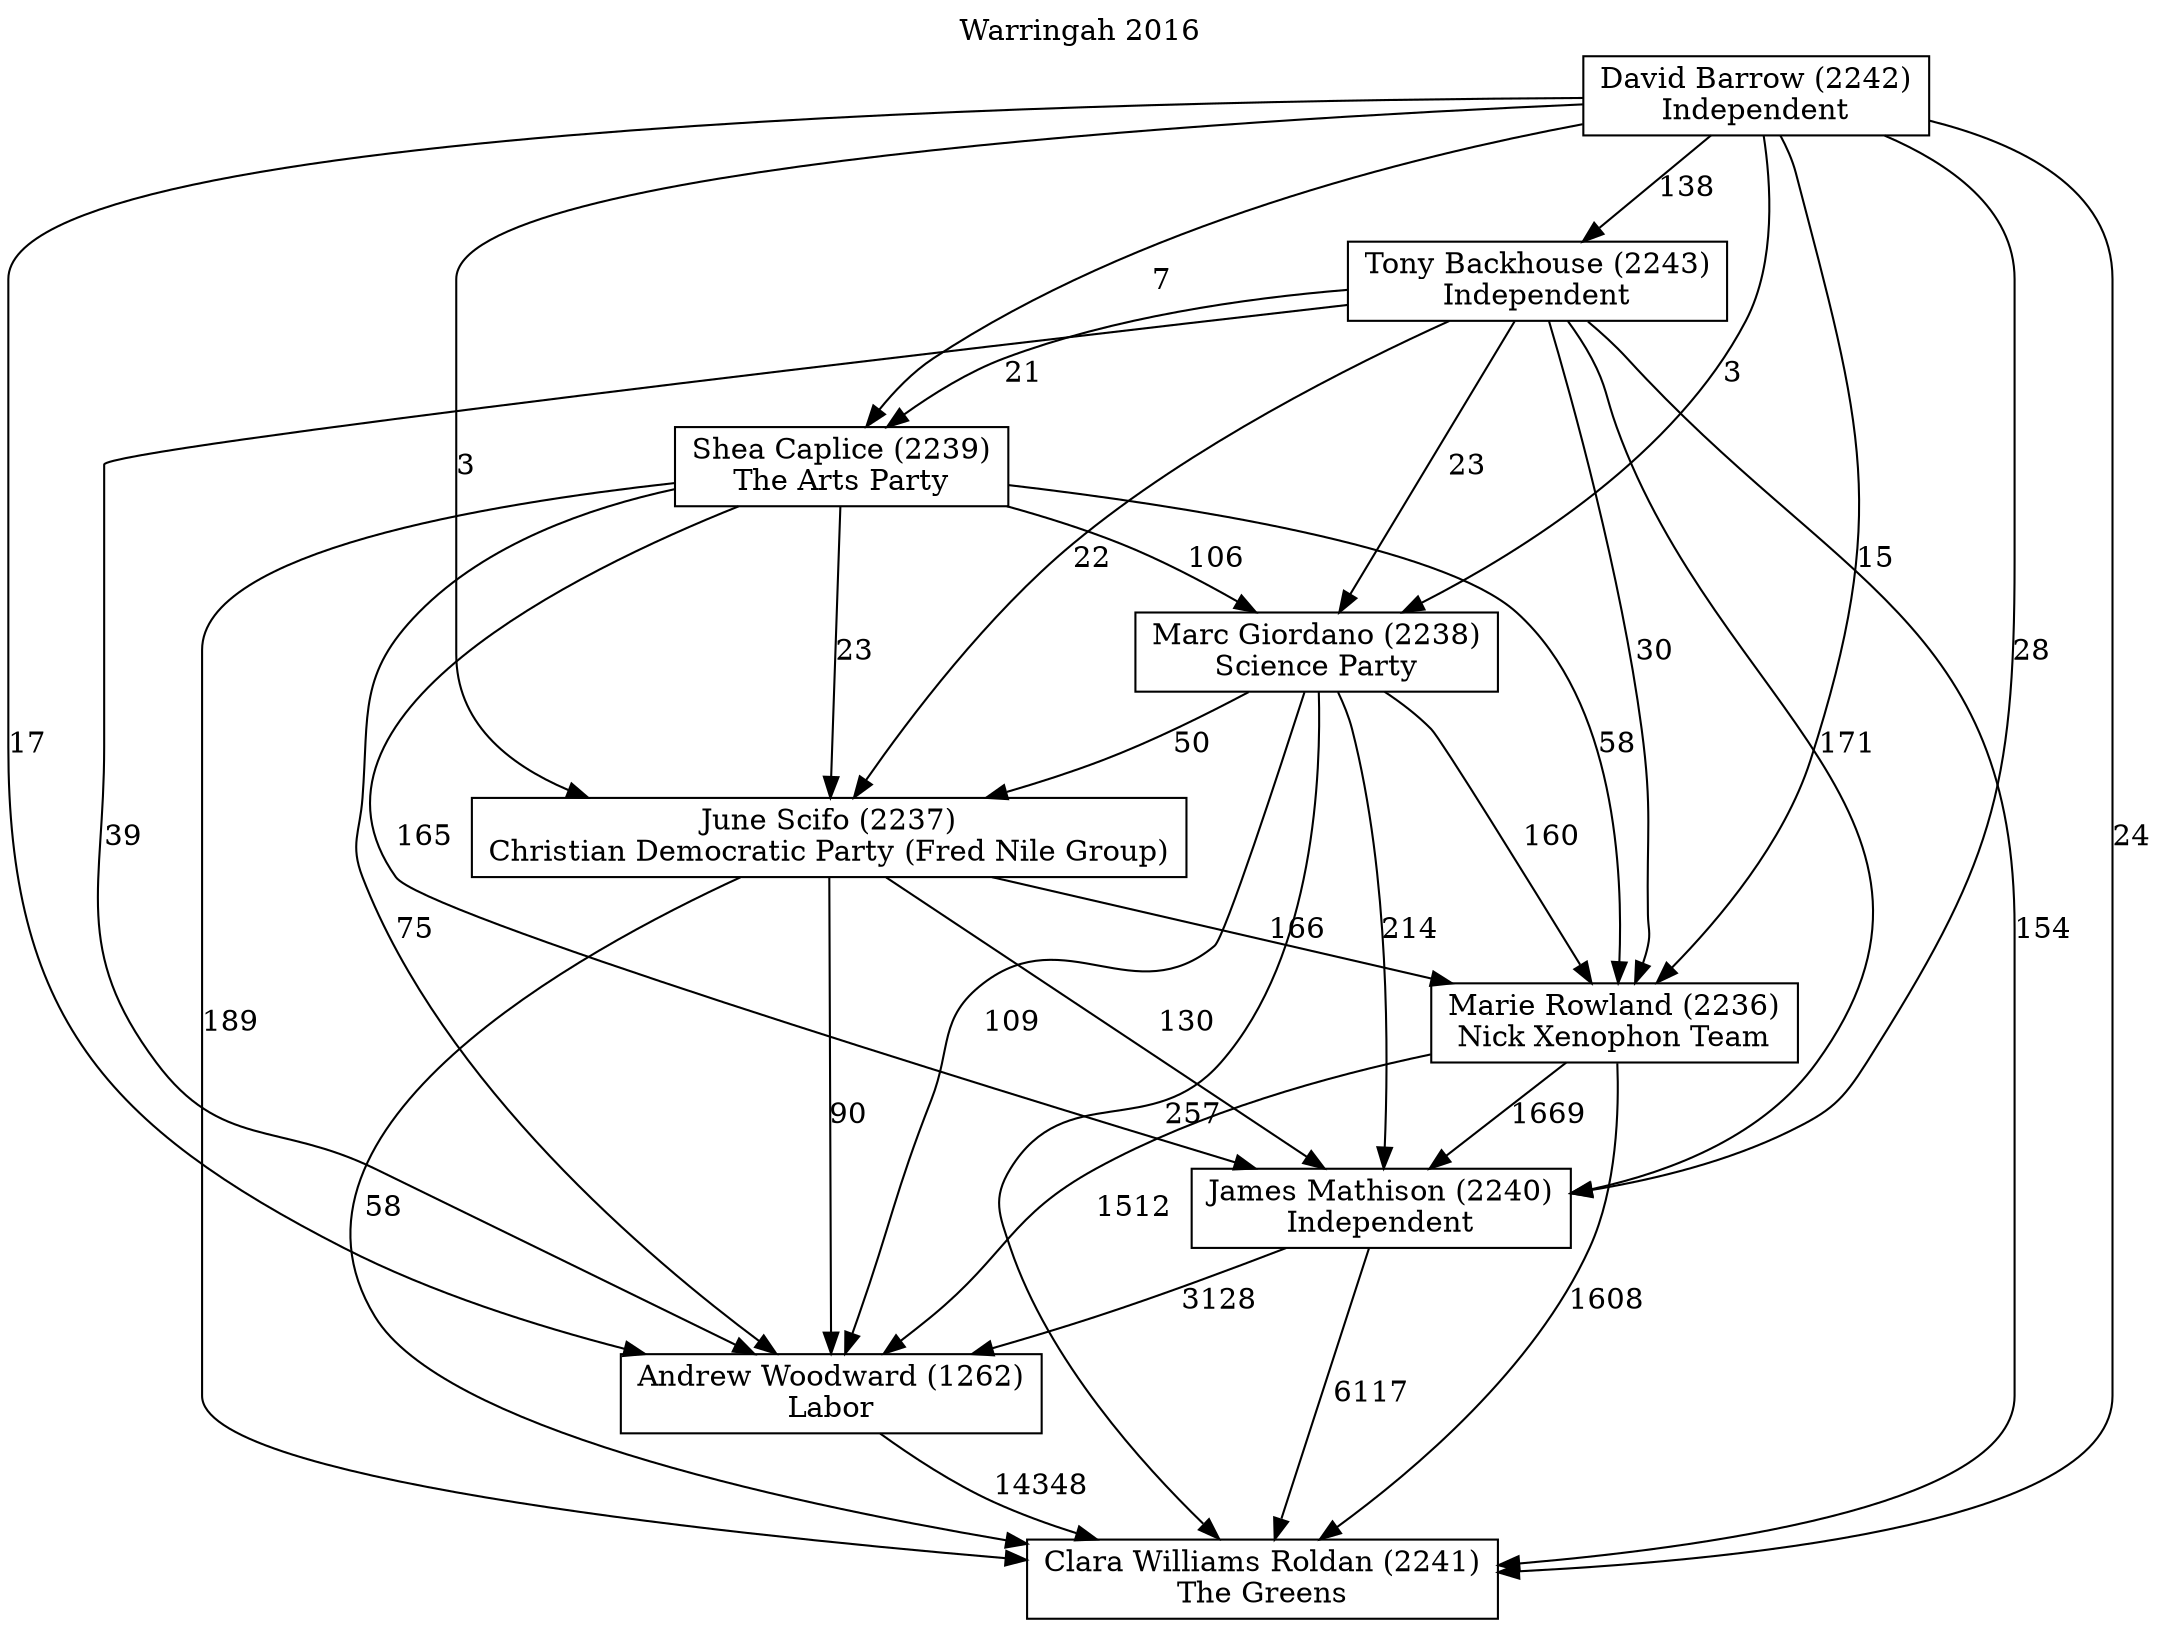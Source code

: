 // House preference flow
digraph "Clara Williams Roldan (2241)_Warringah_2016" {
	graph [label="Warringah 2016" labelloc=t]
	node [shape=box]
	"Clara Williams Roldan (2241)" [label="Clara Williams Roldan (2241)
The Greens"]
	"Andrew Woodward (1262)" [label="Andrew Woodward (1262)
Labor"]
	"James Mathison (2240)" [label="James Mathison (2240)
Independent"]
	"Marie Rowland (2236)" [label="Marie Rowland (2236)
Nick Xenophon Team"]
	"June Scifo (2237)" [label="June Scifo (2237)
Christian Democratic Party (Fred Nile Group)"]
	"Marc Giordano (2238)" [label="Marc Giordano (2238)
Science Party"]
	"Shea Caplice (2239)" [label="Shea Caplice (2239)
The Arts Party"]
	"Tony Backhouse (2243)" [label="Tony Backhouse (2243)
Independent"]
	"David Barrow (2242)" [label="David Barrow (2242)
Independent"]
	"Clara Williams Roldan (2241)" [label="Clara Williams Roldan (2241)
The Greens"]
	"James Mathison (2240)" [label="James Mathison (2240)
Independent"]
	"Marie Rowland (2236)" [label="Marie Rowland (2236)
Nick Xenophon Team"]
	"June Scifo (2237)" [label="June Scifo (2237)
Christian Democratic Party (Fred Nile Group)"]
	"Marc Giordano (2238)" [label="Marc Giordano (2238)
Science Party"]
	"Shea Caplice (2239)" [label="Shea Caplice (2239)
The Arts Party"]
	"Tony Backhouse (2243)" [label="Tony Backhouse (2243)
Independent"]
	"David Barrow (2242)" [label="David Barrow (2242)
Independent"]
	"Clara Williams Roldan (2241)" [label="Clara Williams Roldan (2241)
The Greens"]
	"Marie Rowland (2236)" [label="Marie Rowland (2236)
Nick Xenophon Team"]
	"June Scifo (2237)" [label="June Scifo (2237)
Christian Democratic Party (Fred Nile Group)"]
	"Marc Giordano (2238)" [label="Marc Giordano (2238)
Science Party"]
	"Shea Caplice (2239)" [label="Shea Caplice (2239)
The Arts Party"]
	"Tony Backhouse (2243)" [label="Tony Backhouse (2243)
Independent"]
	"David Barrow (2242)" [label="David Barrow (2242)
Independent"]
	"Clara Williams Roldan (2241)" [label="Clara Williams Roldan (2241)
The Greens"]
	"June Scifo (2237)" [label="June Scifo (2237)
Christian Democratic Party (Fred Nile Group)"]
	"Marc Giordano (2238)" [label="Marc Giordano (2238)
Science Party"]
	"Shea Caplice (2239)" [label="Shea Caplice (2239)
The Arts Party"]
	"Tony Backhouse (2243)" [label="Tony Backhouse (2243)
Independent"]
	"David Barrow (2242)" [label="David Barrow (2242)
Independent"]
	"Clara Williams Roldan (2241)" [label="Clara Williams Roldan (2241)
The Greens"]
	"Marc Giordano (2238)" [label="Marc Giordano (2238)
Science Party"]
	"Shea Caplice (2239)" [label="Shea Caplice (2239)
The Arts Party"]
	"Tony Backhouse (2243)" [label="Tony Backhouse (2243)
Independent"]
	"David Barrow (2242)" [label="David Barrow (2242)
Independent"]
	"Clara Williams Roldan (2241)" [label="Clara Williams Roldan (2241)
The Greens"]
	"Shea Caplice (2239)" [label="Shea Caplice (2239)
The Arts Party"]
	"Tony Backhouse (2243)" [label="Tony Backhouse (2243)
Independent"]
	"David Barrow (2242)" [label="David Barrow (2242)
Independent"]
	"Clara Williams Roldan (2241)" [label="Clara Williams Roldan (2241)
The Greens"]
	"Tony Backhouse (2243)" [label="Tony Backhouse (2243)
Independent"]
	"David Barrow (2242)" [label="David Barrow (2242)
Independent"]
	"Clara Williams Roldan (2241)" [label="Clara Williams Roldan (2241)
The Greens"]
	"David Barrow (2242)" [label="David Barrow (2242)
Independent"]
	"David Barrow (2242)" [label="David Barrow (2242)
Independent"]
	"Tony Backhouse (2243)" [label="Tony Backhouse (2243)
Independent"]
	"David Barrow (2242)" [label="David Barrow (2242)
Independent"]
	"David Barrow (2242)" [label="David Barrow (2242)
Independent"]
	"Shea Caplice (2239)" [label="Shea Caplice (2239)
The Arts Party"]
	"Tony Backhouse (2243)" [label="Tony Backhouse (2243)
Independent"]
	"David Barrow (2242)" [label="David Barrow (2242)
Independent"]
	"Shea Caplice (2239)" [label="Shea Caplice (2239)
The Arts Party"]
	"David Barrow (2242)" [label="David Barrow (2242)
Independent"]
	"David Barrow (2242)" [label="David Barrow (2242)
Independent"]
	"Tony Backhouse (2243)" [label="Tony Backhouse (2243)
Independent"]
	"David Barrow (2242)" [label="David Barrow (2242)
Independent"]
	"David Barrow (2242)" [label="David Barrow (2242)
Independent"]
	"Marc Giordano (2238)" [label="Marc Giordano (2238)
Science Party"]
	"Shea Caplice (2239)" [label="Shea Caplice (2239)
The Arts Party"]
	"Tony Backhouse (2243)" [label="Tony Backhouse (2243)
Independent"]
	"David Barrow (2242)" [label="David Barrow (2242)
Independent"]
	"Marc Giordano (2238)" [label="Marc Giordano (2238)
Science Party"]
	"Tony Backhouse (2243)" [label="Tony Backhouse (2243)
Independent"]
	"David Barrow (2242)" [label="David Barrow (2242)
Independent"]
	"Marc Giordano (2238)" [label="Marc Giordano (2238)
Science Party"]
	"David Barrow (2242)" [label="David Barrow (2242)
Independent"]
	"David Barrow (2242)" [label="David Barrow (2242)
Independent"]
	"Tony Backhouse (2243)" [label="Tony Backhouse (2243)
Independent"]
	"David Barrow (2242)" [label="David Barrow (2242)
Independent"]
	"David Barrow (2242)" [label="David Barrow (2242)
Independent"]
	"Shea Caplice (2239)" [label="Shea Caplice (2239)
The Arts Party"]
	"Tony Backhouse (2243)" [label="Tony Backhouse (2243)
Independent"]
	"David Barrow (2242)" [label="David Barrow (2242)
Independent"]
	"Shea Caplice (2239)" [label="Shea Caplice (2239)
The Arts Party"]
	"David Barrow (2242)" [label="David Barrow (2242)
Independent"]
	"David Barrow (2242)" [label="David Barrow (2242)
Independent"]
	"Tony Backhouse (2243)" [label="Tony Backhouse (2243)
Independent"]
	"David Barrow (2242)" [label="David Barrow (2242)
Independent"]
	"David Barrow (2242)" [label="David Barrow (2242)
Independent"]
	"June Scifo (2237)" [label="June Scifo (2237)
Christian Democratic Party (Fred Nile Group)"]
	"Marc Giordano (2238)" [label="Marc Giordano (2238)
Science Party"]
	"Shea Caplice (2239)" [label="Shea Caplice (2239)
The Arts Party"]
	"Tony Backhouse (2243)" [label="Tony Backhouse (2243)
Independent"]
	"David Barrow (2242)" [label="David Barrow (2242)
Independent"]
	"June Scifo (2237)" [label="June Scifo (2237)
Christian Democratic Party (Fred Nile Group)"]
	"Shea Caplice (2239)" [label="Shea Caplice (2239)
The Arts Party"]
	"Tony Backhouse (2243)" [label="Tony Backhouse (2243)
Independent"]
	"David Barrow (2242)" [label="David Barrow (2242)
Independent"]
	"June Scifo (2237)" [label="June Scifo (2237)
Christian Democratic Party (Fred Nile Group)"]
	"Tony Backhouse (2243)" [label="Tony Backhouse (2243)
Independent"]
	"David Barrow (2242)" [label="David Barrow (2242)
Independent"]
	"June Scifo (2237)" [label="June Scifo (2237)
Christian Democratic Party (Fred Nile Group)"]
	"David Barrow (2242)" [label="David Barrow (2242)
Independent"]
	"David Barrow (2242)" [label="David Barrow (2242)
Independent"]
	"Tony Backhouse (2243)" [label="Tony Backhouse (2243)
Independent"]
	"David Barrow (2242)" [label="David Barrow (2242)
Independent"]
	"David Barrow (2242)" [label="David Barrow (2242)
Independent"]
	"Shea Caplice (2239)" [label="Shea Caplice (2239)
The Arts Party"]
	"Tony Backhouse (2243)" [label="Tony Backhouse (2243)
Independent"]
	"David Barrow (2242)" [label="David Barrow (2242)
Independent"]
	"Shea Caplice (2239)" [label="Shea Caplice (2239)
The Arts Party"]
	"David Barrow (2242)" [label="David Barrow (2242)
Independent"]
	"David Barrow (2242)" [label="David Barrow (2242)
Independent"]
	"Tony Backhouse (2243)" [label="Tony Backhouse (2243)
Independent"]
	"David Barrow (2242)" [label="David Barrow (2242)
Independent"]
	"David Barrow (2242)" [label="David Barrow (2242)
Independent"]
	"Marc Giordano (2238)" [label="Marc Giordano (2238)
Science Party"]
	"Shea Caplice (2239)" [label="Shea Caplice (2239)
The Arts Party"]
	"Tony Backhouse (2243)" [label="Tony Backhouse (2243)
Independent"]
	"David Barrow (2242)" [label="David Barrow (2242)
Independent"]
	"Marc Giordano (2238)" [label="Marc Giordano (2238)
Science Party"]
	"Tony Backhouse (2243)" [label="Tony Backhouse (2243)
Independent"]
	"David Barrow (2242)" [label="David Barrow (2242)
Independent"]
	"Marc Giordano (2238)" [label="Marc Giordano (2238)
Science Party"]
	"David Barrow (2242)" [label="David Barrow (2242)
Independent"]
	"David Barrow (2242)" [label="David Barrow (2242)
Independent"]
	"Tony Backhouse (2243)" [label="Tony Backhouse (2243)
Independent"]
	"David Barrow (2242)" [label="David Barrow (2242)
Independent"]
	"David Barrow (2242)" [label="David Barrow (2242)
Independent"]
	"Shea Caplice (2239)" [label="Shea Caplice (2239)
The Arts Party"]
	"Tony Backhouse (2243)" [label="Tony Backhouse (2243)
Independent"]
	"David Barrow (2242)" [label="David Barrow (2242)
Independent"]
	"Shea Caplice (2239)" [label="Shea Caplice (2239)
The Arts Party"]
	"David Barrow (2242)" [label="David Barrow (2242)
Independent"]
	"David Barrow (2242)" [label="David Barrow (2242)
Independent"]
	"Tony Backhouse (2243)" [label="Tony Backhouse (2243)
Independent"]
	"David Barrow (2242)" [label="David Barrow (2242)
Independent"]
	"David Barrow (2242)" [label="David Barrow (2242)
Independent"]
	"Marie Rowland (2236)" [label="Marie Rowland (2236)
Nick Xenophon Team"]
	"June Scifo (2237)" [label="June Scifo (2237)
Christian Democratic Party (Fred Nile Group)"]
	"Marc Giordano (2238)" [label="Marc Giordano (2238)
Science Party"]
	"Shea Caplice (2239)" [label="Shea Caplice (2239)
The Arts Party"]
	"Tony Backhouse (2243)" [label="Tony Backhouse (2243)
Independent"]
	"David Barrow (2242)" [label="David Barrow (2242)
Independent"]
	"Marie Rowland (2236)" [label="Marie Rowland (2236)
Nick Xenophon Team"]
	"Marc Giordano (2238)" [label="Marc Giordano (2238)
Science Party"]
	"Shea Caplice (2239)" [label="Shea Caplice (2239)
The Arts Party"]
	"Tony Backhouse (2243)" [label="Tony Backhouse (2243)
Independent"]
	"David Barrow (2242)" [label="David Barrow (2242)
Independent"]
	"Marie Rowland (2236)" [label="Marie Rowland (2236)
Nick Xenophon Team"]
	"Shea Caplice (2239)" [label="Shea Caplice (2239)
The Arts Party"]
	"Tony Backhouse (2243)" [label="Tony Backhouse (2243)
Independent"]
	"David Barrow (2242)" [label="David Barrow (2242)
Independent"]
	"Marie Rowland (2236)" [label="Marie Rowland (2236)
Nick Xenophon Team"]
	"Tony Backhouse (2243)" [label="Tony Backhouse (2243)
Independent"]
	"David Barrow (2242)" [label="David Barrow (2242)
Independent"]
	"Marie Rowland (2236)" [label="Marie Rowland (2236)
Nick Xenophon Team"]
	"David Barrow (2242)" [label="David Barrow (2242)
Independent"]
	"David Barrow (2242)" [label="David Barrow (2242)
Independent"]
	"Tony Backhouse (2243)" [label="Tony Backhouse (2243)
Independent"]
	"David Barrow (2242)" [label="David Barrow (2242)
Independent"]
	"David Barrow (2242)" [label="David Barrow (2242)
Independent"]
	"Shea Caplice (2239)" [label="Shea Caplice (2239)
The Arts Party"]
	"Tony Backhouse (2243)" [label="Tony Backhouse (2243)
Independent"]
	"David Barrow (2242)" [label="David Barrow (2242)
Independent"]
	"Shea Caplice (2239)" [label="Shea Caplice (2239)
The Arts Party"]
	"David Barrow (2242)" [label="David Barrow (2242)
Independent"]
	"David Barrow (2242)" [label="David Barrow (2242)
Independent"]
	"Tony Backhouse (2243)" [label="Tony Backhouse (2243)
Independent"]
	"David Barrow (2242)" [label="David Barrow (2242)
Independent"]
	"David Barrow (2242)" [label="David Barrow (2242)
Independent"]
	"Marc Giordano (2238)" [label="Marc Giordano (2238)
Science Party"]
	"Shea Caplice (2239)" [label="Shea Caplice (2239)
The Arts Party"]
	"Tony Backhouse (2243)" [label="Tony Backhouse (2243)
Independent"]
	"David Barrow (2242)" [label="David Barrow (2242)
Independent"]
	"Marc Giordano (2238)" [label="Marc Giordano (2238)
Science Party"]
	"Tony Backhouse (2243)" [label="Tony Backhouse (2243)
Independent"]
	"David Barrow (2242)" [label="David Barrow (2242)
Independent"]
	"Marc Giordano (2238)" [label="Marc Giordano (2238)
Science Party"]
	"David Barrow (2242)" [label="David Barrow (2242)
Independent"]
	"David Barrow (2242)" [label="David Barrow (2242)
Independent"]
	"Tony Backhouse (2243)" [label="Tony Backhouse (2243)
Independent"]
	"David Barrow (2242)" [label="David Barrow (2242)
Independent"]
	"David Barrow (2242)" [label="David Barrow (2242)
Independent"]
	"Shea Caplice (2239)" [label="Shea Caplice (2239)
The Arts Party"]
	"Tony Backhouse (2243)" [label="Tony Backhouse (2243)
Independent"]
	"David Barrow (2242)" [label="David Barrow (2242)
Independent"]
	"Shea Caplice (2239)" [label="Shea Caplice (2239)
The Arts Party"]
	"David Barrow (2242)" [label="David Barrow (2242)
Independent"]
	"David Barrow (2242)" [label="David Barrow (2242)
Independent"]
	"Tony Backhouse (2243)" [label="Tony Backhouse (2243)
Independent"]
	"David Barrow (2242)" [label="David Barrow (2242)
Independent"]
	"David Barrow (2242)" [label="David Barrow (2242)
Independent"]
	"June Scifo (2237)" [label="June Scifo (2237)
Christian Democratic Party (Fred Nile Group)"]
	"Marc Giordano (2238)" [label="Marc Giordano (2238)
Science Party"]
	"Shea Caplice (2239)" [label="Shea Caplice (2239)
The Arts Party"]
	"Tony Backhouse (2243)" [label="Tony Backhouse (2243)
Independent"]
	"David Barrow (2242)" [label="David Barrow (2242)
Independent"]
	"June Scifo (2237)" [label="June Scifo (2237)
Christian Democratic Party (Fred Nile Group)"]
	"Shea Caplice (2239)" [label="Shea Caplice (2239)
The Arts Party"]
	"Tony Backhouse (2243)" [label="Tony Backhouse (2243)
Independent"]
	"David Barrow (2242)" [label="David Barrow (2242)
Independent"]
	"June Scifo (2237)" [label="June Scifo (2237)
Christian Democratic Party (Fred Nile Group)"]
	"Tony Backhouse (2243)" [label="Tony Backhouse (2243)
Independent"]
	"David Barrow (2242)" [label="David Barrow (2242)
Independent"]
	"June Scifo (2237)" [label="June Scifo (2237)
Christian Democratic Party (Fred Nile Group)"]
	"David Barrow (2242)" [label="David Barrow (2242)
Independent"]
	"David Barrow (2242)" [label="David Barrow (2242)
Independent"]
	"Tony Backhouse (2243)" [label="Tony Backhouse (2243)
Independent"]
	"David Barrow (2242)" [label="David Barrow (2242)
Independent"]
	"David Barrow (2242)" [label="David Barrow (2242)
Independent"]
	"Shea Caplice (2239)" [label="Shea Caplice (2239)
The Arts Party"]
	"Tony Backhouse (2243)" [label="Tony Backhouse (2243)
Independent"]
	"David Barrow (2242)" [label="David Barrow (2242)
Independent"]
	"Shea Caplice (2239)" [label="Shea Caplice (2239)
The Arts Party"]
	"David Barrow (2242)" [label="David Barrow (2242)
Independent"]
	"David Barrow (2242)" [label="David Barrow (2242)
Independent"]
	"Tony Backhouse (2243)" [label="Tony Backhouse (2243)
Independent"]
	"David Barrow (2242)" [label="David Barrow (2242)
Independent"]
	"David Barrow (2242)" [label="David Barrow (2242)
Independent"]
	"Marc Giordano (2238)" [label="Marc Giordano (2238)
Science Party"]
	"Shea Caplice (2239)" [label="Shea Caplice (2239)
The Arts Party"]
	"Tony Backhouse (2243)" [label="Tony Backhouse (2243)
Independent"]
	"David Barrow (2242)" [label="David Barrow (2242)
Independent"]
	"Marc Giordano (2238)" [label="Marc Giordano (2238)
Science Party"]
	"Tony Backhouse (2243)" [label="Tony Backhouse (2243)
Independent"]
	"David Barrow (2242)" [label="David Barrow (2242)
Independent"]
	"Marc Giordano (2238)" [label="Marc Giordano (2238)
Science Party"]
	"David Barrow (2242)" [label="David Barrow (2242)
Independent"]
	"David Barrow (2242)" [label="David Barrow (2242)
Independent"]
	"Tony Backhouse (2243)" [label="Tony Backhouse (2243)
Independent"]
	"David Barrow (2242)" [label="David Barrow (2242)
Independent"]
	"David Barrow (2242)" [label="David Barrow (2242)
Independent"]
	"Shea Caplice (2239)" [label="Shea Caplice (2239)
The Arts Party"]
	"Tony Backhouse (2243)" [label="Tony Backhouse (2243)
Independent"]
	"David Barrow (2242)" [label="David Barrow (2242)
Independent"]
	"Shea Caplice (2239)" [label="Shea Caplice (2239)
The Arts Party"]
	"David Barrow (2242)" [label="David Barrow (2242)
Independent"]
	"David Barrow (2242)" [label="David Barrow (2242)
Independent"]
	"Tony Backhouse (2243)" [label="Tony Backhouse (2243)
Independent"]
	"David Barrow (2242)" [label="David Barrow (2242)
Independent"]
	"David Barrow (2242)" [label="David Barrow (2242)
Independent"]
	"James Mathison (2240)" [label="James Mathison (2240)
Independent"]
	"Marie Rowland (2236)" [label="Marie Rowland (2236)
Nick Xenophon Team"]
	"June Scifo (2237)" [label="June Scifo (2237)
Christian Democratic Party (Fred Nile Group)"]
	"Marc Giordano (2238)" [label="Marc Giordano (2238)
Science Party"]
	"Shea Caplice (2239)" [label="Shea Caplice (2239)
The Arts Party"]
	"Tony Backhouse (2243)" [label="Tony Backhouse (2243)
Independent"]
	"David Barrow (2242)" [label="David Barrow (2242)
Independent"]
	"James Mathison (2240)" [label="James Mathison (2240)
Independent"]
	"June Scifo (2237)" [label="June Scifo (2237)
Christian Democratic Party (Fred Nile Group)"]
	"Marc Giordano (2238)" [label="Marc Giordano (2238)
Science Party"]
	"Shea Caplice (2239)" [label="Shea Caplice (2239)
The Arts Party"]
	"Tony Backhouse (2243)" [label="Tony Backhouse (2243)
Independent"]
	"David Barrow (2242)" [label="David Barrow (2242)
Independent"]
	"James Mathison (2240)" [label="James Mathison (2240)
Independent"]
	"Marc Giordano (2238)" [label="Marc Giordano (2238)
Science Party"]
	"Shea Caplice (2239)" [label="Shea Caplice (2239)
The Arts Party"]
	"Tony Backhouse (2243)" [label="Tony Backhouse (2243)
Independent"]
	"David Barrow (2242)" [label="David Barrow (2242)
Independent"]
	"James Mathison (2240)" [label="James Mathison (2240)
Independent"]
	"Shea Caplice (2239)" [label="Shea Caplice (2239)
The Arts Party"]
	"Tony Backhouse (2243)" [label="Tony Backhouse (2243)
Independent"]
	"David Barrow (2242)" [label="David Barrow (2242)
Independent"]
	"James Mathison (2240)" [label="James Mathison (2240)
Independent"]
	"Tony Backhouse (2243)" [label="Tony Backhouse (2243)
Independent"]
	"David Barrow (2242)" [label="David Barrow (2242)
Independent"]
	"James Mathison (2240)" [label="James Mathison (2240)
Independent"]
	"David Barrow (2242)" [label="David Barrow (2242)
Independent"]
	"David Barrow (2242)" [label="David Barrow (2242)
Independent"]
	"Tony Backhouse (2243)" [label="Tony Backhouse (2243)
Independent"]
	"David Barrow (2242)" [label="David Barrow (2242)
Independent"]
	"David Barrow (2242)" [label="David Barrow (2242)
Independent"]
	"Shea Caplice (2239)" [label="Shea Caplice (2239)
The Arts Party"]
	"Tony Backhouse (2243)" [label="Tony Backhouse (2243)
Independent"]
	"David Barrow (2242)" [label="David Barrow (2242)
Independent"]
	"Shea Caplice (2239)" [label="Shea Caplice (2239)
The Arts Party"]
	"David Barrow (2242)" [label="David Barrow (2242)
Independent"]
	"David Barrow (2242)" [label="David Barrow (2242)
Independent"]
	"Tony Backhouse (2243)" [label="Tony Backhouse (2243)
Independent"]
	"David Barrow (2242)" [label="David Barrow (2242)
Independent"]
	"David Barrow (2242)" [label="David Barrow (2242)
Independent"]
	"Marc Giordano (2238)" [label="Marc Giordano (2238)
Science Party"]
	"Shea Caplice (2239)" [label="Shea Caplice (2239)
The Arts Party"]
	"Tony Backhouse (2243)" [label="Tony Backhouse (2243)
Independent"]
	"David Barrow (2242)" [label="David Barrow (2242)
Independent"]
	"Marc Giordano (2238)" [label="Marc Giordano (2238)
Science Party"]
	"Tony Backhouse (2243)" [label="Tony Backhouse (2243)
Independent"]
	"David Barrow (2242)" [label="David Barrow (2242)
Independent"]
	"Marc Giordano (2238)" [label="Marc Giordano (2238)
Science Party"]
	"David Barrow (2242)" [label="David Barrow (2242)
Independent"]
	"David Barrow (2242)" [label="David Barrow (2242)
Independent"]
	"Tony Backhouse (2243)" [label="Tony Backhouse (2243)
Independent"]
	"David Barrow (2242)" [label="David Barrow (2242)
Independent"]
	"David Barrow (2242)" [label="David Barrow (2242)
Independent"]
	"Shea Caplice (2239)" [label="Shea Caplice (2239)
The Arts Party"]
	"Tony Backhouse (2243)" [label="Tony Backhouse (2243)
Independent"]
	"David Barrow (2242)" [label="David Barrow (2242)
Independent"]
	"Shea Caplice (2239)" [label="Shea Caplice (2239)
The Arts Party"]
	"David Barrow (2242)" [label="David Barrow (2242)
Independent"]
	"David Barrow (2242)" [label="David Barrow (2242)
Independent"]
	"Tony Backhouse (2243)" [label="Tony Backhouse (2243)
Independent"]
	"David Barrow (2242)" [label="David Barrow (2242)
Independent"]
	"David Barrow (2242)" [label="David Barrow (2242)
Independent"]
	"June Scifo (2237)" [label="June Scifo (2237)
Christian Democratic Party (Fred Nile Group)"]
	"Marc Giordano (2238)" [label="Marc Giordano (2238)
Science Party"]
	"Shea Caplice (2239)" [label="Shea Caplice (2239)
The Arts Party"]
	"Tony Backhouse (2243)" [label="Tony Backhouse (2243)
Independent"]
	"David Barrow (2242)" [label="David Barrow (2242)
Independent"]
	"June Scifo (2237)" [label="June Scifo (2237)
Christian Democratic Party (Fred Nile Group)"]
	"Shea Caplice (2239)" [label="Shea Caplice (2239)
The Arts Party"]
	"Tony Backhouse (2243)" [label="Tony Backhouse (2243)
Independent"]
	"David Barrow (2242)" [label="David Barrow (2242)
Independent"]
	"June Scifo (2237)" [label="June Scifo (2237)
Christian Democratic Party (Fred Nile Group)"]
	"Tony Backhouse (2243)" [label="Tony Backhouse (2243)
Independent"]
	"David Barrow (2242)" [label="David Barrow (2242)
Independent"]
	"June Scifo (2237)" [label="June Scifo (2237)
Christian Democratic Party (Fred Nile Group)"]
	"David Barrow (2242)" [label="David Barrow (2242)
Independent"]
	"David Barrow (2242)" [label="David Barrow (2242)
Independent"]
	"Tony Backhouse (2243)" [label="Tony Backhouse (2243)
Independent"]
	"David Barrow (2242)" [label="David Barrow (2242)
Independent"]
	"David Barrow (2242)" [label="David Barrow (2242)
Independent"]
	"Shea Caplice (2239)" [label="Shea Caplice (2239)
The Arts Party"]
	"Tony Backhouse (2243)" [label="Tony Backhouse (2243)
Independent"]
	"David Barrow (2242)" [label="David Barrow (2242)
Independent"]
	"Shea Caplice (2239)" [label="Shea Caplice (2239)
The Arts Party"]
	"David Barrow (2242)" [label="David Barrow (2242)
Independent"]
	"David Barrow (2242)" [label="David Barrow (2242)
Independent"]
	"Tony Backhouse (2243)" [label="Tony Backhouse (2243)
Independent"]
	"David Barrow (2242)" [label="David Barrow (2242)
Independent"]
	"David Barrow (2242)" [label="David Barrow (2242)
Independent"]
	"Marc Giordano (2238)" [label="Marc Giordano (2238)
Science Party"]
	"Shea Caplice (2239)" [label="Shea Caplice (2239)
The Arts Party"]
	"Tony Backhouse (2243)" [label="Tony Backhouse (2243)
Independent"]
	"David Barrow (2242)" [label="David Barrow (2242)
Independent"]
	"Marc Giordano (2238)" [label="Marc Giordano (2238)
Science Party"]
	"Tony Backhouse (2243)" [label="Tony Backhouse (2243)
Independent"]
	"David Barrow (2242)" [label="David Barrow (2242)
Independent"]
	"Marc Giordano (2238)" [label="Marc Giordano (2238)
Science Party"]
	"David Barrow (2242)" [label="David Barrow (2242)
Independent"]
	"David Barrow (2242)" [label="David Barrow (2242)
Independent"]
	"Tony Backhouse (2243)" [label="Tony Backhouse (2243)
Independent"]
	"David Barrow (2242)" [label="David Barrow (2242)
Independent"]
	"David Barrow (2242)" [label="David Barrow (2242)
Independent"]
	"Shea Caplice (2239)" [label="Shea Caplice (2239)
The Arts Party"]
	"Tony Backhouse (2243)" [label="Tony Backhouse (2243)
Independent"]
	"David Barrow (2242)" [label="David Barrow (2242)
Independent"]
	"Shea Caplice (2239)" [label="Shea Caplice (2239)
The Arts Party"]
	"David Barrow (2242)" [label="David Barrow (2242)
Independent"]
	"David Barrow (2242)" [label="David Barrow (2242)
Independent"]
	"Tony Backhouse (2243)" [label="Tony Backhouse (2243)
Independent"]
	"David Barrow (2242)" [label="David Barrow (2242)
Independent"]
	"David Barrow (2242)" [label="David Barrow (2242)
Independent"]
	"Marie Rowland (2236)" [label="Marie Rowland (2236)
Nick Xenophon Team"]
	"June Scifo (2237)" [label="June Scifo (2237)
Christian Democratic Party (Fred Nile Group)"]
	"Marc Giordano (2238)" [label="Marc Giordano (2238)
Science Party"]
	"Shea Caplice (2239)" [label="Shea Caplice (2239)
The Arts Party"]
	"Tony Backhouse (2243)" [label="Tony Backhouse (2243)
Independent"]
	"David Barrow (2242)" [label="David Barrow (2242)
Independent"]
	"Marie Rowland (2236)" [label="Marie Rowland (2236)
Nick Xenophon Team"]
	"Marc Giordano (2238)" [label="Marc Giordano (2238)
Science Party"]
	"Shea Caplice (2239)" [label="Shea Caplice (2239)
The Arts Party"]
	"Tony Backhouse (2243)" [label="Tony Backhouse (2243)
Independent"]
	"David Barrow (2242)" [label="David Barrow (2242)
Independent"]
	"Marie Rowland (2236)" [label="Marie Rowland (2236)
Nick Xenophon Team"]
	"Shea Caplice (2239)" [label="Shea Caplice (2239)
The Arts Party"]
	"Tony Backhouse (2243)" [label="Tony Backhouse (2243)
Independent"]
	"David Barrow (2242)" [label="David Barrow (2242)
Independent"]
	"Marie Rowland (2236)" [label="Marie Rowland (2236)
Nick Xenophon Team"]
	"Tony Backhouse (2243)" [label="Tony Backhouse (2243)
Independent"]
	"David Barrow (2242)" [label="David Barrow (2242)
Independent"]
	"Marie Rowland (2236)" [label="Marie Rowland (2236)
Nick Xenophon Team"]
	"David Barrow (2242)" [label="David Barrow (2242)
Independent"]
	"David Barrow (2242)" [label="David Barrow (2242)
Independent"]
	"Tony Backhouse (2243)" [label="Tony Backhouse (2243)
Independent"]
	"David Barrow (2242)" [label="David Barrow (2242)
Independent"]
	"David Barrow (2242)" [label="David Barrow (2242)
Independent"]
	"Shea Caplice (2239)" [label="Shea Caplice (2239)
The Arts Party"]
	"Tony Backhouse (2243)" [label="Tony Backhouse (2243)
Independent"]
	"David Barrow (2242)" [label="David Barrow (2242)
Independent"]
	"Shea Caplice (2239)" [label="Shea Caplice (2239)
The Arts Party"]
	"David Barrow (2242)" [label="David Barrow (2242)
Independent"]
	"David Barrow (2242)" [label="David Barrow (2242)
Independent"]
	"Tony Backhouse (2243)" [label="Tony Backhouse (2243)
Independent"]
	"David Barrow (2242)" [label="David Barrow (2242)
Independent"]
	"David Barrow (2242)" [label="David Barrow (2242)
Independent"]
	"Marc Giordano (2238)" [label="Marc Giordano (2238)
Science Party"]
	"Shea Caplice (2239)" [label="Shea Caplice (2239)
The Arts Party"]
	"Tony Backhouse (2243)" [label="Tony Backhouse (2243)
Independent"]
	"David Barrow (2242)" [label="David Barrow (2242)
Independent"]
	"Marc Giordano (2238)" [label="Marc Giordano (2238)
Science Party"]
	"Tony Backhouse (2243)" [label="Tony Backhouse (2243)
Independent"]
	"David Barrow (2242)" [label="David Barrow (2242)
Independent"]
	"Marc Giordano (2238)" [label="Marc Giordano (2238)
Science Party"]
	"David Barrow (2242)" [label="David Barrow (2242)
Independent"]
	"David Barrow (2242)" [label="David Barrow (2242)
Independent"]
	"Tony Backhouse (2243)" [label="Tony Backhouse (2243)
Independent"]
	"David Barrow (2242)" [label="David Barrow (2242)
Independent"]
	"David Barrow (2242)" [label="David Barrow (2242)
Independent"]
	"Shea Caplice (2239)" [label="Shea Caplice (2239)
The Arts Party"]
	"Tony Backhouse (2243)" [label="Tony Backhouse (2243)
Independent"]
	"David Barrow (2242)" [label="David Barrow (2242)
Independent"]
	"Shea Caplice (2239)" [label="Shea Caplice (2239)
The Arts Party"]
	"David Barrow (2242)" [label="David Barrow (2242)
Independent"]
	"David Barrow (2242)" [label="David Barrow (2242)
Independent"]
	"Tony Backhouse (2243)" [label="Tony Backhouse (2243)
Independent"]
	"David Barrow (2242)" [label="David Barrow (2242)
Independent"]
	"David Barrow (2242)" [label="David Barrow (2242)
Independent"]
	"June Scifo (2237)" [label="June Scifo (2237)
Christian Democratic Party (Fred Nile Group)"]
	"Marc Giordano (2238)" [label="Marc Giordano (2238)
Science Party"]
	"Shea Caplice (2239)" [label="Shea Caplice (2239)
The Arts Party"]
	"Tony Backhouse (2243)" [label="Tony Backhouse (2243)
Independent"]
	"David Barrow (2242)" [label="David Barrow (2242)
Independent"]
	"June Scifo (2237)" [label="June Scifo (2237)
Christian Democratic Party (Fred Nile Group)"]
	"Shea Caplice (2239)" [label="Shea Caplice (2239)
The Arts Party"]
	"Tony Backhouse (2243)" [label="Tony Backhouse (2243)
Independent"]
	"David Barrow (2242)" [label="David Barrow (2242)
Independent"]
	"June Scifo (2237)" [label="June Scifo (2237)
Christian Democratic Party (Fred Nile Group)"]
	"Tony Backhouse (2243)" [label="Tony Backhouse (2243)
Independent"]
	"David Barrow (2242)" [label="David Barrow (2242)
Independent"]
	"June Scifo (2237)" [label="June Scifo (2237)
Christian Democratic Party (Fred Nile Group)"]
	"David Barrow (2242)" [label="David Barrow (2242)
Independent"]
	"David Barrow (2242)" [label="David Barrow (2242)
Independent"]
	"Tony Backhouse (2243)" [label="Tony Backhouse (2243)
Independent"]
	"David Barrow (2242)" [label="David Barrow (2242)
Independent"]
	"David Barrow (2242)" [label="David Barrow (2242)
Independent"]
	"Shea Caplice (2239)" [label="Shea Caplice (2239)
The Arts Party"]
	"Tony Backhouse (2243)" [label="Tony Backhouse (2243)
Independent"]
	"David Barrow (2242)" [label="David Barrow (2242)
Independent"]
	"Shea Caplice (2239)" [label="Shea Caplice (2239)
The Arts Party"]
	"David Barrow (2242)" [label="David Barrow (2242)
Independent"]
	"David Barrow (2242)" [label="David Barrow (2242)
Independent"]
	"Tony Backhouse (2243)" [label="Tony Backhouse (2243)
Independent"]
	"David Barrow (2242)" [label="David Barrow (2242)
Independent"]
	"David Barrow (2242)" [label="David Barrow (2242)
Independent"]
	"Marc Giordano (2238)" [label="Marc Giordano (2238)
Science Party"]
	"Shea Caplice (2239)" [label="Shea Caplice (2239)
The Arts Party"]
	"Tony Backhouse (2243)" [label="Tony Backhouse (2243)
Independent"]
	"David Barrow (2242)" [label="David Barrow (2242)
Independent"]
	"Marc Giordano (2238)" [label="Marc Giordano (2238)
Science Party"]
	"Tony Backhouse (2243)" [label="Tony Backhouse (2243)
Independent"]
	"David Barrow (2242)" [label="David Barrow (2242)
Independent"]
	"Marc Giordano (2238)" [label="Marc Giordano (2238)
Science Party"]
	"David Barrow (2242)" [label="David Barrow (2242)
Independent"]
	"David Barrow (2242)" [label="David Barrow (2242)
Independent"]
	"Tony Backhouse (2243)" [label="Tony Backhouse (2243)
Independent"]
	"David Barrow (2242)" [label="David Barrow (2242)
Independent"]
	"David Barrow (2242)" [label="David Barrow (2242)
Independent"]
	"Shea Caplice (2239)" [label="Shea Caplice (2239)
The Arts Party"]
	"Tony Backhouse (2243)" [label="Tony Backhouse (2243)
Independent"]
	"David Barrow (2242)" [label="David Barrow (2242)
Independent"]
	"Shea Caplice (2239)" [label="Shea Caplice (2239)
The Arts Party"]
	"David Barrow (2242)" [label="David Barrow (2242)
Independent"]
	"David Barrow (2242)" [label="David Barrow (2242)
Independent"]
	"Tony Backhouse (2243)" [label="Tony Backhouse (2243)
Independent"]
	"David Barrow (2242)" [label="David Barrow (2242)
Independent"]
	"David Barrow (2242)" [label="David Barrow (2242)
Independent"]
	"Andrew Woodward (1262)" [label="Andrew Woodward (1262)
Labor"]
	"James Mathison (2240)" [label="James Mathison (2240)
Independent"]
	"Marie Rowland (2236)" [label="Marie Rowland (2236)
Nick Xenophon Team"]
	"June Scifo (2237)" [label="June Scifo (2237)
Christian Democratic Party (Fred Nile Group)"]
	"Marc Giordano (2238)" [label="Marc Giordano (2238)
Science Party"]
	"Shea Caplice (2239)" [label="Shea Caplice (2239)
The Arts Party"]
	"Tony Backhouse (2243)" [label="Tony Backhouse (2243)
Independent"]
	"David Barrow (2242)" [label="David Barrow (2242)
Independent"]
	"Andrew Woodward (1262)" [label="Andrew Woodward (1262)
Labor"]
	"Marie Rowland (2236)" [label="Marie Rowland (2236)
Nick Xenophon Team"]
	"June Scifo (2237)" [label="June Scifo (2237)
Christian Democratic Party (Fred Nile Group)"]
	"Marc Giordano (2238)" [label="Marc Giordano (2238)
Science Party"]
	"Shea Caplice (2239)" [label="Shea Caplice (2239)
The Arts Party"]
	"Tony Backhouse (2243)" [label="Tony Backhouse (2243)
Independent"]
	"David Barrow (2242)" [label="David Barrow (2242)
Independent"]
	"Andrew Woodward (1262)" [label="Andrew Woodward (1262)
Labor"]
	"June Scifo (2237)" [label="June Scifo (2237)
Christian Democratic Party (Fred Nile Group)"]
	"Marc Giordano (2238)" [label="Marc Giordano (2238)
Science Party"]
	"Shea Caplice (2239)" [label="Shea Caplice (2239)
The Arts Party"]
	"Tony Backhouse (2243)" [label="Tony Backhouse (2243)
Independent"]
	"David Barrow (2242)" [label="David Barrow (2242)
Independent"]
	"Andrew Woodward (1262)" [label="Andrew Woodward (1262)
Labor"]
	"Marc Giordano (2238)" [label="Marc Giordano (2238)
Science Party"]
	"Shea Caplice (2239)" [label="Shea Caplice (2239)
The Arts Party"]
	"Tony Backhouse (2243)" [label="Tony Backhouse (2243)
Independent"]
	"David Barrow (2242)" [label="David Barrow (2242)
Independent"]
	"Andrew Woodward (1262)" [label="Andrew Woodward (1262)
Labor"]
	"Shea Caplice (2239)" [label="Shea Caplice (2239)
The Arts Party"]
	"Tony Backhouse (2243)" [label="Tony Backhouse (2243)
Independent"]
	"David Barrow (2242)" [label="David Barrow (2242)
Independent"]
	"Andrew Woodward (1262)" [label="Andrew Woodward (1262)
Labor"]
	"Tony Backhouse (2243)" [label="Tony Backhouse (2243)
Independent"]
	"David Barrow (2242)" [label="David Barrow (2242)
Independent"]
	"Andrew Woodward (1262)" [label="Andrew Woodward (1262)
Labor"]
	"David Barrow (2242)" [label="David Barrow (2242)
Independent"]
	"David Barrow (2242)" [label="David Barrow (2242)
Independent"]
	"Tony Backhouse (2243)" [label="Tony Backhouse (2243)
Independent"]
	"David Barrow (2242)" [label="David Barrow (2242)
Independent"]
	"David Barrow (2242)" [label="David Barrow (2242)
Independent"]
	"Shea Caplice (2239)" [label="Shea Caplice (2239)
The Arts Party"]
	"Tony Backhouse (2243)" [label="Tony Backhouse (2243)
Independent"]
	"David Barrow (2242)" [label="David Barrow (2242)
Independent"]
	"Shea Caplice (2239)" [label="Shea Caplice (2239)
The Arts Party"]
	"David Barrow (2242)" [label="David Barrow (2242)
Independent"]
	"David Barrow (2242)" [label="David Barrow (2242)
Independent"]
	"Tony Backhouse (2243)" [label="Tony Backhouse (2243)
Independent"]
	"David Barrow (2242)" [label="David Barrow (2242)
Independent"]
	"David Barrow (2242)" [label="David Barrow (2242)
Independent"]
	"Marc Giordano (2238)" [label="Marc Giordano (2238)
Science Party"]
	"Shea Caplice (2239)" [label="Shea Caplice (2239)
The Arts Party"]
	"Tony Backhouse (2243)" [label="Tony Backhouse (2243)
Independent"]
	"David Barrow (2242)" [label="David Barrow (2242)
Independent"]
	"Marc Giordano (2238)" [label="Marc Giordano (2238)
Science Party"]
	"Tony Backhouse (2243)" [label="Tony Backhouse (2243)
Independent"]
	"David Barrow (2242)" [label="David Barrow (2242)
Independent"]
	"Marc Giordano (2238)" [label="Marc Giordano (2238)
Science Party"]
	"David Barrow (2242)" [label="David Barrow (2242)
Independent"]
	"David Barrow (2242)" [label="David Barrow (2242)
Independent"]
	"Tony Backhouse (2243)" [label="Tony Backhouse (2243)
Independent"]
	"David Barrow (2242)" [label="David Barrow (2242)
Independent"]
	"David Barrow (2242)" [label="David Barrow (2242)
Independent"]
	"Shea Caplice (2239)" [label="Shea Caplice (2239)
The Arts Party"]
	"Tony Backhouse (2243)" [label="Tony Backhouse (2243)
Independent"]
	"David Barrow (2242)" [label="David Barrow (2242)
Independent"]
	"Shea Caplice (2239)" [label="Shea Caplice (2239)
The Arts Party"]
	"David Barrow (2242)" [label="David Barrow (2242)
Independent"]
	"David Barrow (2242)" [label="David Barrow (2242)
Independent"]
	"Tony Backhouse (2243)" [label="Tony Backhouse (2243)
Independent"]
	"David Barrow (2242)" [label="David Barrow (2242)
Independent"]
	"David Barrow (2242)" [label="David Barrow (2242)
Independent"]
	"June Scifo (2237)" [label="June Scifo (2237)
Christian Democratic Party (Fred Nile Group)"]
	"Marc Giordano (2238)" [label="Marc Giordano (2238)
Science Party"]
	"Shea Caplice (2239)" [label="Shea Caplice (2239)
The Arts Party"]
	"Tony Backhouse (2243)" [label="Tony Backhouse (2243)
Independent"]
	"David Barrow (2242)" [label="David Barrow (2242)
Independent"]
	"June Scifo (2237)" [label="June Scifo (2237)
Christian Democratic Party (Fred Nile Group)"]
	"Shea Caplice (2239)" [label="Shea Caplice (2239)
The Arts Party"]
	"Tony Backhouse (2243)" [label="Tony Backhouse (2243)
Independent"]
	"David Barrow (2242)" [label="David Barrow (2242)
Independent"]
	"June Scifo (2237)" [label="June Scifo (2237)
Christian Democratic Party (Fred Nile Group)"]
	"Tony Backhouse (2243)" [label="Tony Backhouse (2243)
Independent"]
	"David Barrow (2242)" [label="David Barrow (2242)
Independent"]
	"June Scifo (2237)" [label="June Scifo (2237)
Christian Democratic Party (Fred Nile Group)"]
	"David Barrow (2242)" [label="David Barrow (2242)
Independent"]
	"David Barrow (2242)" [label="David Barrow (2242)
Independent"]
	"Tony Backhouse (2243)" [label="Tony Backhouse (2243)
Independent"]
	"David Barrow (2242)" [label="David Barrow (2242)
Independent"]
	"David Barrow (2242)" [label="David Barrow (2242)
Independent"]
	"Shea Caplice (2239)" [label="Shea Caplice (2239)
The Arts Party"]
	"Tony Backhouse (2243)" [label="Tony Backhouse (2243)
Independent"]
	"David Barrow (2242)" [label="David Barrow (2242)
Independent"]
	"Shea Caplice (2239)" [label="Shea Caplice (2239)
The Arts Party"]
	"David Barrow (2242)" [label="David Barrow (2242)
Independent"]
	"David Barrow (2242)" [label="David Barrow (2242)
Independent"]
	"Tony Backhouse (2243)" [label="Tony Backhouse (2243)
Independent"]
	"David Barrow (2242)" [label="David Barrow (2242)
Independent"]
	"David Barrow (2242)" [label="David Barrow (2242)
Independent"]
	"Marc Giordano (2238)" [label="Marc Giordano (2238)
Science Party"]
	"Shea Caplice (2239)" [label="Shea Caplice (2239)
The Arts Party"]
	"Tony Backhouse (2243)" [label="Tony Backhouse (2243)
Independent"]
	"David Barrow (2242)" [label="David Barrow (2242)
Independent"]
	"Marc Giordano (2238)" [label="Marc Giordano (2238)
Science Party"]
	"Tony Backhouse (2243)" [label="Tony Backhouse (2243)
Independent"]
	"David Barrow (2242)" [label="David Barrow (2242)
Independent"]
	"Marc Giordano (2238)" [label="Marc Giordano (2238)
Science Party"]
	"David Barrow (2242)" [label="David Barrow (2242)
Independent"]
	"David Barrow (2242)" [label="David Barrow (2242)
Independent"]
	"Tony Backhouse (2243)" [label="Tony Backhouse (2243)
Independent"]
	"David Barrow (2242)" [label="David Barrow (2242)
Independent"]
	"David Barrow (2242)" [label="David Barrow (2242)
Independent"]
	"Shea Caplice (2239)" [label="Shea Caplice (2239)
The Arts Party"]
	"Tony Backhouse (2243)" [label="Tony Backhouse (2243)
Independent"]
	"David Barrow (2242)" [label="David Barrow (2242)
Independent"]
	"Shea Caplice (2239)" [label="Shea Caplice (2239)
The Arts Party"]
	"David Barrow (2242)" [label="David Barrow (2242)
Independent"]
	"David Barrow (2242)" [label="David Barrow (2242)
Independent"]
	"Tony Backhouse (2243)" [label="Tony Backhouse (2243)
Independent"]
	"David Barrow (2242)" [label="David Barrow (2242)
Independent"]
	"David Barrow (2242)" [label="David Barrow (2242)
Independent"]
	"Marie Rowland (2236)" [label="Marie Rowland (2236)
Nick Xenophon Team"]
	"June Scifo (2237)" [label="June Scifo (2237)
Christian Democratic Party (Fred Nile Group)"]
	"Marc Giordano (2238)" [label="Marc Giordano (2238)
Science Party"]
	"Shea Caplice (2239)" [label="Shea Caplice (2239)
The Arts Party"]
	"Tony Backhouse (2243)" [label="Tony Backhouse (2243)
Independent"]
	"David Barrow (2242)" [label="David Barrow (2242)
Independent"]
	"Marie Rowland (2236)" [label="Marie Rowland (2236)
Nick Xenophon Team"]
	"Marc Giordano (2238)" [label="Marc Giordano (2238)
Science Party"]
	"Shea Caplice (2239)" [label="Shea Caplice (2239)
The Arts Party"]
	"Tony Backhouse (2243)" [label="Tony Backhouse (2243)
Independent"]
	"David Barrow (2242)" [label="David Barrow (2242)
Independent"]
	"Marie Rowland (2236)" [label="Marie Rowland (2236)
Nick Xenophon Team"]
	"Shea Caplice (2239)" [label="Shea Caplice (2239)
The Arts Party"]
	"Tony Backhouse (2243)" [label="Tony Backhouse (2243)
Independent"]
	"David Barrow (2242)" [label="David Barrow (2242)
Independent"]
	"Marie Rowland (2236)" [label="Marie Rowland (2236)
Nick Xenophon Team"]
	"Tony Backhouse (2243)" [label="Tony Backhouse (2243)
Independent"]
	"David Barrow (2242)" [label="David Barrow (2242)
Independent"]
	"Marie Rowland (2236)" [label="Marie Rowland (2236)
Nick Xenophon Team"]
	"David Barrow (2242)" [label="David Barrow (2242)
Independent"]
	"David Barrow (2242)" [label="David Barrow (2242)
Independent"]
	"Tony Backhouse (2243)" [label="Tony Backhouse (2243)
Independent"]
	"David Barrow (2242)" [label="David Barrow (2242)
Independent"]
	"David Barrow (2242)" [label="David Barrow (2242)
Independent"]
	"Shea Caplice (2239)" [label="Shea Caplice (2239)
The Arts Party"]
	"Tony Backhouse (2243)" [label="Tony Backhouse (2243)
Independent"]
	"David Barrow (2242)" [label="David Barrow (2242)
Independent"]
	"Shea Caplice (2239)" [label="Shea Caplice (2239)
The Arts Party"]
	"David Barrow (2242)" [label="David Barrow (2242)
Independent"]
	"David Barrow (2242)" [label="David Barrow (2242)
Independent"]
	"Tony Backhouse (2243)" [label="Tony Backhouse (2243)
Independent"]
	"David Barrow (2242)" [label="David Barrow (2242)
Independent"]
	"David Barrow (2242)" [label="David Barrow (2242)
Independent"]
	"Marc Giordano (2238)" [label="Marc Giordano (2238)
Science Party"]
	"Shea Caplice (2239)" [label="Shea Caplice (2239)
The Arts Party"]
	"Tony Backhouse (2243)" [label="Tony Backhouse (2243)
Independent"]
	"David Barrow (2242)" [label="David Barrow (2242)
Independent"]
	"Marc Giordano (2238)" [label="Marc Giordano (2238)
Science Party"]
	"Tony Backhouse (2243)" [label="Tony Backhouse (2243)
Independent"]
	"David Barrow (2242)" [label="David Barrow (2242)
Independent"]
	"Marc Giordano (2238)" [label="Marc Giordano (2238)
Science Party"]
	"David Barrow (2242)" [label="David Barrow (2242)
Independent"]
	"David Barrow (2242)" [label="David Barrow (2242)
Independent"]
	"Tony Backhouse (2243)" [label="Tony Backhouse (2243)
Independent"]
	"David Barrow (2242)" [label="David Barrow (2242)
Independent"]
	"David Barrow (2242)" [label="David Barrow (2242)
Independent"]
	"Shea Caplice (2239)" [label="Shea Caplice (2239)
The Arts Party"]
	"Tony Backhouse (2243)" [label="Tony Backhouse (2243)
Independent"]
	"David Barrow (2242)" [label="David Barrow (2242)
Independent"]
	"Shea Caplice (2239)" [label="Shea Caplice (2239)
The Arts Party"]
	"David Barrow (2242)" [label="David Barrow (2242)
Independent"]
	"David Barrow (2242)" [label="David Barrow (2242)
Independent"]
	"Tony Backhouse (2243)" [label="Tony Backhouse (2243)
Independent"]
	"David Barrow (2242)" [label="David Barrow (2242)
Independent"]
	"David Barrow (2242)" [label="David Barrow (2242)
Independent"]
	"June Scifo (2237)" [label="June Scifo (2237)
Christian Democratic Party (Fred Nile Group)"]
	"Marc Giordano (2238)" [label="Marc Giordano (2238)
Science Party"]
	"Shea Caplice (2239)" [label="Shea Caplice (2239)
The Arts Party"]
	"Tony Backhouse (2243)" [label="Tony Backhouse (2243)
Independent"]
	"David Barrow (2242)" [label="David Barrow (2242)
Independent"]
	"June Scifo (2237)" [label="June Scifo (2237)
Christian Democratic Party (Fred Nile Group)"]
	"Shea Caplice (2239)" [label="Shea Caplice (2239)
The Arts Party"]
	"Tony Backhouse (2243)" [label="Tony Backhouse (2243)
Independent"]
	"David Barrow (2242)" [label="David Barrow (2242)
Independent"]
	"June Scifo (2237)" [label="June Scifo (2237)
Christian Democratic Party (Fred Nile Group)"]
	"Tony Backhouse (2243)" [label="Tony Backhouse (2243)
Independent"]
	"David Barrow (2242)" [label="David Barrow (2242)
Independent"]
	"June Scifo (2237)" [label="June Scifo (2237)
Christian Democratic Party (Fred Nile Group)"]
	"David Barrow (2242)" [label="David Barrow (2242)
Independent"]
	"David Barrow (2242)" [label="David Barrow (2242)
Independent"]
	"Tony Backhouse (2243)" [label="Tony Backhouse (2243)
Independent"]
	"David Barrow (2242)" [label="David Barrow (2242)
Independent"]
	"David Barrow (2242)" [label="David Barrow (2242)
Independent"]
	"Shea Caplice (2239)" [label="Shea Caplice (2239)
The Arts Party"]
	"Tony Backhouse (2243)" [label="Tony Backhouse (2243)
Independent"]
	"David Barrow (2242)" [label="David Barrow (2242)
Independent"]
	"Shea Caplice (2239)" [label="Shea Caplice (2239)
The Arts Party"]
	"David Barrow (2242)" [label="David Barrow (2242)
Independent"]
	"David Barrow (2242)" [label="David Barrow (2242)
Independent"]
	"Tony Backhouse (2243)" [label="Tony Backhouse (2243)
Independent"]
	"David Barrow (2242)" [label="David Barrow (2242)
Independent"]
	"David Barrow (2242)" [label="David Barrow (2242)
Independent"]
	"Marc Giordano (2238)" [label="Marc Giordano (2238)
Science Party"]
	"Shea Caplice (2239)" [label="Shea Caplice (2239)
The Arts Party"]
	"Tony Backhouse (2243)" [label="Tony Backhouse (2243)
Independent"]
	"David Barrow (2242)" [label="David Barrow (2242)
Independent"]
	"Marc Giordano (2238)" [label="Marc Giordano (2238)
Science Party"]
	"Tony Backhouse (2243)" [label="Tony Backhouse (2243)
Independent"]
	"David Barrow (2242)" [label="David Barrow (2242)
Independent"]
	"Marc Giordano (2238)" [label="Marc Giordano (2238)
Science Party"]
	"David Barrow (2242)" [label="David Barrow (2242)
Independent"]
	"David Barrow (2242)" [label="David Barrow (2242)
Independent"]
	"Tony Backhouse (2243)" [label="Tony Backhouse (2243)
Independent"]
	"David Barrow (2242)" [label="David Barrow (2242)
Independent"]
	"David Barrow (2242)" [label="David Barrow (2242)
Independent"]
	"Shea Caplice (2239)" [label="Shea Caplice (2239)
The Arts Party"]
	"Tony Backhouse (2243)" [label="Tony Backhouse (2243)
Independent"]
	"David Barrow (2242)" [label="David Barrow (2242)
Independent"]
	"Shea Caplice (2239)" [label="Shea Caplice (2239)
The Arts Party"]
	"David Barrow (2242)" [label="David Barrow (2242)
Independent"]
	"David Barrow (2242)" [label="David Barrow (2242)
Independent"]
	"Tony Backhouse (2243)" [label="Tony Backhouse (2243)
Independent"]
	"David Barrow (2242)" [label="David Barrow (2242)
Independent"]
	"David Barrow (2242)" [label="David Barrow (2242)
Independent"]
	"James Mathison (2240)" [label="James Mathison (2240)
Independent"]
	"Marie Rowland (2236)" [label="Marie Rowland (2236)
Nick Xenophon Team"]
	"June Scifo (2237)" [label="June Scifo (2237)
Christian Democratic Party (Fred Nile Group)"]
	"Marc Giordano (2238)" [label="Marc Giordano (2238)
Science Party"]
	"Shea Caplice (2239)" [label="Shea Caplice (2239)
The Arts Party"]
	"Tony Backhouse (2243)" [label="Tony Backhouse (2243)
Independent"]
	"David Barrow (2242)" [label="David Barrow (2242)
Independent"]
	"James Mathison (2240)" [label="James Mathison (2240)
Independent"]
	"June Scifo (2237)" [label="June Scifo (2237)
Christian Democratic Party (Fred Nile Group)"]
	"Marc Giordano (2238)" [label="Marc Giordano (2238)
Science Party"]
	"Shea Caplice (2239)" [label="Shea Caplice (2239)
The Arts Party"]
	"Tony Backhouse (2243)" [label="Tony Backhouse (2243)
Independent"]
	"David Barrow (2242)" [label="David Barrow (2242)
Independent"]
	"James Mathison (2240)" [label="James Mathison (2240)
Independent"]
	"Marc Giordano (2238)" [label="Marc Giordano (2238)
Science Party"]
	"Shea Caplice (2239)" [label="Shea Caplice (2239)
The Arts Party"]
	"Tony Backhouse (2243)" [label="Tony Backhouse (2243)
Independent"]
	"David Barrow (2242)" [label="David Barrow (2242)
Independent"]
	"James Mathison (2240)" [label="James Mathison (2240)
Independent"]
	"Shea Caplice (2239)" [label="Shea Caplice (2239)
The Arts Party"]
	"Tony Backhouse (2243)" [label="Tony Backhouse (2243)
Independent"]
	"David Barrow (2242)" [label="David Barrow (2242)
Independent"]
	"James Mathison (2240)" [label="James Mathison (2240)
Independent"]
	"Tony Backhouse (2243)" [label="Tony Backhouse (2243)
Independent"]
	"David Barrow (2242)" [label="David Barrow (2242)
Independent"]
	"James Mathison (2240)" [label="James Mathison (2240)
Independent"]
	"David Barrow (2242)" [label="David Barrow (2242)
Independent"]
	"David Barrow (2242)" [label="David Barrow (2242)
Independent"]
	"Tony Backhouse (2243)" [label="Tony Backhouse (2243)
Independent"]
	"David Barrow (2242)" [label="David Barrow (2242)
Independent"]
	"David Barrow (2242)" [label="David Barrow (2242)
Independent"]
	"Shea Caplice (2239)" [label="Shea Caplice (2239)
The Arts Party"]
	"Tony Backhouse (2243)" [label="Tony Backhouse (2243)
Independent"]
	"David Barrow (2242)" [label="David Barrow (2242)
Independent"]
	"Shea Caplice (2239)" [label="Shea Caplice (2239)
The Arts Party"]
	"David Barrow (2242)" [label="David Barrow (2242)
Independent"]
	"David Barrow (2242)" [label="David Barrow (2242)
Independent"]
	"Tony Backhouse (2243)" [label="Tony Backhouse (2243)
Independent"]
	"David Barrow (2242)" [label="David Barrow (2242)
Independent"]
	"David Barrow (2242)" [label="David Barrow (2242)
Independent"]
	"Marc Giordano (2238)" [label="Marc Giordano (2238)
Science Party"]
	"Shea Caplice (2239)" [label="Shea Caplice (2239)
The Arts Party"]
	"Tony Backhouse (2243)" [label="Tony Backhouse (2243)
Independent"]
	"David Barrow (2242)" [label="David Barrow (2242)
Independent"]
	"Marc Giordano (2238)" [label="Marc Giordano (2238)
Science Party"]
	"Tony Backhouse (2243)" [label="Tony Backhouse (2243)
Independent"]
	"David Barrow (2242)" [label="David Barrow (2242)
Independent"]
	"Marc Giordano (2238)" [label="Marc Giordano (2238)
Science Party"]
	"David Barrow (2242)" [label="David Barrow (2242)
Independent"]
	"David Barrow (2242)" [label="David Barrow (2242)
Independent"]
	"Tony Backhouse (2243)" [label="Tony Backhouse (2243)
Independent"]
	"David Barrow (2242)" [label="David Barrow (2242)
Independent"]
	"David Barrow (2242)" [label="David Barrow (2242)
Independent"]
	"Shea Caplice (2239)" [label="Shea Caplice (2239)
The Arts Party"]
	"Tony Backhouse (2243)" [label="Tony Backhouse (2243)
Independent"]
	"David Barrow (2242)" [label="David Barrow (2242)
Independent"]
	"Shea Caplice (2239)" [label="Shea Caplice (2239)
The Arts Party"]
	"David Barrow (2242)" [label="David Barrow (2242)
Independent"]
	"David Barrow (2242)" [label="David Barrow (2242)
Independent"]
	"Tony Backhouse (2243)" [label="Tony Backhouse (2243)
Independent"]
	"David Barrow (2242)" [label="David Barrow (2242)
Independent"]
	"David Barrow (2242)" [label="David Barrow (2242)
Independent"]
	"June Scifo (2237)" [label="June Scifo (2237)
Christian Democratic Party (Fred Nile Group)"]
	"Marc Giordano (2238)" [label="Marc Giordano (2238)
Science Party"]
	"Shea Caplice (2239)" [label="Shea Caplice (2239)
The Arts Party"]
	"Tony Backhouse (2243)" [label="Tony Backhouse (2243)
Independent"]
	"David Barrow (2242)" [label="David Barrow (2242)
Independent"]
	"June Scifo (2237)" [label="June Scifo (2237)
Christian Democratic Party (Fred Nile Group)"]
	"Shea Caplice (2239)" [label="Shea Caplice (2239)
The Arts Party"]
	"Tony Backhouse (2243)" [label="Tony Backhouse (2243)
Independent"]
	"David Barrow (2242)" [label="David Barrow (2242)
Independent"]
	"June Scifo (2237)" [label="June Scifo (2237)
Christian Democratic Party (Fred Nile Group)"]
	"Tony Backhouse (2243)" [label="Tony Backhouse (2243)
Independent"]
	"David Barrow (2242)" [label="David Barrow (2242)
Independent"]
	"June Scifo (2237)" [label="June Scifo (2237)
Christian Democratic Party (Fred Nile Group)"]
	"David Barrow (2242)" [label="David Barrow (2242)
Independent"]
	"David Barrow (2242)" [label="David Barrow (2242)
Independent"]
	"Tony Backhouse (2243)" [label="Tony Backhouse (2243)
Independent"]
	"David Barrow (2242)" [label="David Barrow (2242)
Independent"]
	"David Barrow (2242)" [label="David Barrow (2242)
Independent"]
	"Shea Caplice (2239)" [label="Shea Caplice (2239)
The Arts Party"]
	"Tony Backhouse (2243)" [label="Tony Backhouse (2243)
Independent"]
	"David Barrow (2242)" [label="David Barrow (2242)
Independent"]
	"Shea Caplice (2239)" [label="Shea Caplice (2239)
The Arts Party"]
	"David Barrow (2242)" [label="David Barrow (2242)
Independent"]
	"David Barrow (2242)" [label="David Barrow (2242)
Independent"]
	"Tony Backhouse (2243)" [label="Tony Backhouse (2243)
Independent"]
	"David Barrow (2242)" [label="David Barrow (2242)
Independent"]
	"David Barrow (2242)" [label="David Barrow (2242)
Independent"]
	"Marc Giordano (2238)" [label="Marc Giordano (2238)
Science Party"]
	"Shea Caplice (2239)" [label="Shea Caplice (2239)
The Arts Party"]
	"Tony Backhouse (2243)" [label="Tony Backhouse (2243)
Independent"]
	"David Barrow (2242)" [label="David Barrow (2242)
Independent"]
	"Marc Giordano (2238)" [label="Marc Giordano (2238)
Science Party"]
	"Tony Backhouse (2243)" [label="Tony Backhouse (2243)
Independent"]
	"David Barrow (2242)" [label="David Barrow (2242)
Independent"]
	"Marc Giordano (2238)" [label="Marc Giordano (2238)
Science Party"]
	"David Barrow (2242)" [label="David Barrow (2242)
Independent"]
	"David Barrow (2242)" [label="David Barrow (2242)
Independent"]
	"Tony Backhouse (2243)" [label="Tony Backhouse (2243)
Independent"]
	"David Barrow (2242)" [label="David Barrow (2242)
Independent"]
	"David Barrow (2242)" [label="David Barrow (2242)
Independent"]
	"Shea Caplice (2239)" [label="Shea Caplice (2239)
The Arts Party"]
	"Tony Backhouse (2243)" [label="Tony Backhouse (2243)
Independent"]
	"David Barrow (2242)" [label="David Barrow (2242)
Independent"]
	"Shea Caplice (2239)" [label="Shea Caplice (2239)
The Arts Party"]
	"David Barrow (2242)" [label="David Barrow (2242)
Independent"]
	"David Barrow (2242)" [label="David Barrow (2242)
Independent"]
	"Tony Backhouse (2243)" [label="Tony Backhouse (2243)
Independent"]
	"David Barrow (2242)" [label="David Barrow (2242)
Independent"]
	"David Barrow (2242)" [label="David Barrow (2242)
Independent"]
	"Marie Rowland (2236)" [label="Marie Rowland (2236)
Nick Xenophon Team"]
	"June Scifo (2237)" [label="June Scifo (2237)
Christian Democratic Party (Fred Nile Group)"]
	"Marc Giordano (2238)" [label="Marc Giordano (2238)
Science Party"]
	"Shea Caplice (2239)" [label="Shea Caplice (2239)
The Arts Party"]
	"Tony Backhouse (2243)" [label="Tony Backhouse (2243)
Independent"]
	"David Barrow (2242)" [label="David Barrow (2242)
Independent"]
	"Marie Rowland (2236)" [label="Marie Rowland (2236)
Nick Xenophon Team"]
	"Marc Giordano (2238)" [label="Marc Giordano (2238)
Science Party"]
	"Shea Caplice (2239)" [label="Shea Caplice (2239)
The Arts Party"]
	"Tony Backhouse (2243)" [label="Tony Backhouse (2243)
Independent"]
	"David Barrow (2242)" [label="David Barrow (2242)
Independent"]
	"Marie Rowland (2236)" [label="Marie Rowland (2236)
Nick Xenophon Team"]
	"Shea Caplice (2239)" [label="Shea Caplice (2239)
The Arts Party"]
	"Tony Backhouse (2243)" [label="Tony Backhouse (2243)
Independent"]
	"David Barrow (2242)" [label="David Barrow (2242)
Independent"]
	"Marie Rowland (2236)" [label="Marie Rowland (2236)
Nick Xenophon Team"]
	"Tony Backhouse (2243)" [label="Tony Backhouse (2243)
Independent"]
	"David Barrow (2242)" [label="David Barrow (2242)
Independent"]
	"Marie Rowland (2236)" [label="Marie Rowland (2236)
Nick Xenophon Team"]
	"David Barrow (2242)" [label="David Barrow (2242)
Independent"]
	"David Barrow (2242)" [label="David Barrow (2242)
Independent"]
	"Tony Backhouse (2243)" [label="Tony Backhouse (2243)
Independent"]
	"David Barrow (2242)" [label="David Barrow (2242)
Independent"]
	"David Barrow (2242)" [label="David Barrow (2242)
Independent"]
	"Shea Caplice (2239)" [label="Shea Caplice (2239)
The Arts Party"]
	"Tony Backhouse (2243)" [label="Tony Backhouse (2243)
Independent"]
	"David Barrow (2242)" [label="David Barrow (2242)
Independent"]
	"Shea Caplice (2239)" [label="Shea Caplice (2239)
The Arts Party"]
	"David Barrow (2242)" [label="David Barrow (2242)
Independent"]
	"David Barrow (2242)" [label="David Barrow (2242)
Independent"]
	"Tony Backhouse (2243)" [label="Tony Backhouse (2243)
Independent"]
	"David Barrow (2242)" [label="David Barrow (2242)
Independent"]
	"David Barrow (2242)" [label="David Barrow (2242)
Independent"]
	"Marc Giordano (2238)" [label="Marc Giordano (2238)
Science Party"]
	"Shea Caplice (2239)" [label="Shea Caplice (2239)
The Arts Party"]
	"Tony Backhouse (2243)" [label="Tony Backhouse (2243)
Independent"]
	"David Barrow (2242)" [label="David Barrow (2242)
Independent"]
	"Marc Giordano (2238)" [label="Marc Giordano (2238)
Science Party"]
	"Tony Backhouse (2243)" [label="Tony Backhouse (2243)
Independent"]
	"David Barrow (2242)" [label="David Barrow (2242)
Independent"]
	"Marc Giordano (2238)" [label="Marc Giordano (2238)
Science Party"]
	"David Barrow (2242)" [label="David Barrow (2242)
Independent"]
	"David Barrow (2242)" [label="David Barrow (2242)
Independent"]
	"Tony Backhouse (2243)" [label="Tony Backhouse (2243)
Independent"]
	"David Barrow (2242)" [label="David Barrow (2242)
Independent"]
	"David Barrow (2242)" [label="David Barrow (2242)
Independent"]
	"Shea Caplice (2239)" [label="Shea Caplice (2239)
The Arts Party"]
	"Tony Backhouse (2243)" [label="Tony Backhouse (2243)
Independent"]
	"David Barrow (2242)" [label="David Barrow (2242)
Independent"]
	"Shea Caplice (2239)" [label="Shea Caplice (2239)
The Arts Party"]
	"David Barrow (2242)" [label="David Barrow (2242)
Independent"]
	"David Barrow (2242)" [label="David Barrow (2242)
Independent"]
	"Tony Backhouse (2243)" [label="Tony Backhouse (2243)
Independent"]
	"David Barrow (2242)" [label="David Barrow (2242)
Independent"]
	"David Barrow (2242)" [label="David Barrow (2242)
Independent"]
	"June Scifo (2237)" [label="June Scifo (2237)
Christian Democratic Party (Fred Nile Group)"]
	"Marc Giordano (2238)" [label="Marc Giordano (2238)
Science Party"]
	"Shea Caplice (2239)" [label="Shea Caplice (2239)
The Arts Party"]
	"Tony Backhouse (2243)" [label="Tony Backhouse (2243)
Independent"]
	"David Barrow (2242)" [label="David Barrow (2242)
Independent"]
	"June Scifo (2237)" [label="June Scifo (2237)
Christian Democratic Party (Fred Nile Group)"]
	"Shea Caplice (2239)" [label="Shea Caplice (2239)
The Arts Party"]
	"Tony Backhouse (2243)" [label="Tony Backhouse (2243)
Independent"]
	"David Barrow (2242)" [label="David Barrow (2242)
Independent"]
	"June Scifo (2237)" [label="June Scifo (2237)
Christian Democratic Party (Fred Nile Group)"]
	"Tony Backhouse (2243)" [label="Tony Backhouse (2243)
Independent"]
	"David Barrow (2242)" [label="David Barrow (2242)
Independent"]
	"June Scifo (2237)" [label="June Scifo (2237)
Christian Democratic Party (Fred Nile Group)"]
	"David Barrow (2242)" [label="David Barrow (2242)
Independent"]
	"David Barrow (2242)" [label="David Barrow (2242)
Independent"]
	"Tony Backhouse (2243)" [label="Tony Backhouse (2243)
Independent"]
	"David Barrow (2242)" [label="David Barrow (2242)
Independent"]
	"David Barrow (2242)" [label="David Barrow (2242)
Independent"]
	"Shea Caplice (2239)" [label="Shea Caplice (2239)
The Arts Party"]
	"Tony Backhouse (2243)" [label="Tony Backhouse (2243)
Independent"]
	"David Barrow (2242)" [label="David Barrow (2242)
Independent"]
	"Shea Caplice (2239)" [label="Shea Caplice (2239)
The Arts Party"]
	"David Barrow (2242)" [label="David Barrow (2242)
Independent"]
	"David Barrow (2242)" [label="David Barrow (2242)
Independent"]
	"Tony Backhouse (2243)" [label="Tony Backhouse (2243)
Independent"]
	"David Barrow (2242)" [label="David Barrow (2242)
Independent"]
	"David Barrow (2242)" [label="David Barrow (2242)
Independent"]
	"Marc Giordano (2238)" [label="Marc Giordano (2238)
Science Party"]
	"Shea Caplice (2239)" [label="Shea Caplice (2239)
The Arts Party"]
	"Tony Backhouse (2243)" [label="Tony Backhouse (2243)
Independent"]
	"David Barrow (2242)" [label="David Barrow (2242)
Independent"]
	"Marc Giordano (2238)" [label="Marc Giordano (2238)
Science Party"]
	"Tony Backhouse (2243)" [label="Tony Backhouse (2243)
Independent"]
	"David Barrow (2242)" [label="David Barrow (2242)
Independent"]
	"Marc Giordano (2238)" [label="Marc Giordano (2238)
Science Party"]
	"David Barrow (2242)" [label="David Barrow (2242)
Independent"]
	"David Barrow (2242)" [label="David Barrow (2242)
Independent"]
	"Tony Backhouse (2243)" [label="Tony Backhouse (2243)
Independent"]
	"David Barrow (2242)" [label="David Barrow (2242)
Independent"]
	"David Barrow (2242)" [label="David Barrow (2242)
Independent"]
	"Shea Caplice (2239)" [label="Shea Caplice (2239)
The Arts Party"]
	"Tony Backhouse (2243)" [label="Tony Backhouse (2243)
Independent"]
	"David Barrow (2242)" [label="David Barrow (2242)
Independent"]
	"Shea Caplice (2239)" [label="Shea Caplice (2239)
The Arts Party"]
	"David Barrow (2242)" [label="David Barrow (2242)
Independent"]
	"David Barrow (2242)" [label="David Barrow (2242)
Independent"]
	"Tony Backhouse (2243)" [label="Tony Backhouse (2243)
Independent"]
	"David Barrow (2242)" [label="David Barrow (2242)
Independent"]
	"David Barrow (2242)" [label="David Barrow (2242)
Independent"]
	"Andrew Woodward (1262)" -> "Clara Williams Roldan (2241)" [label=14348]
	"James Mathison (2240)" -> "Andrew Woodward (1262)" [label=3128]
	"Marie Rowland (2236)" -> "James Mathison (2240)" [label=1669]
	"June Scifo (2237)" -> "Marie Rowland (2236)" [label=166]
	"Marc Giordano (2238)" -> "June Scifo (2237)" [label=50]
	"Shea Caplice (2239)" -> "Marc Giordano (2238)" [label=106]
	"Tony Backhouse (2243)" -> "Shea Caplice (2239)" [label=21]
	"David Barrow (2242)" -> "Tony Backhouse (2243)" [label=138]
	"James Mathison (2240)" -> "Clara Williams Roldan (2241)" [label=6117]
	"Marie Rowland (2236)" -> "Clara Williams Roldan (2241)" [label=1608]
	"June Scifo (2237)" -> "Clara Williams Roldan (2241)" [label=58]
	"Marc Giordano (2238)" -> "Clara Williams Roldan (2241)" [label=257]
	"Shea Caplice (2239)" -> "Clara Williams Roldan (2241)" [label=189]
	"Tony Backhouse (2243)" -> "Clara Williams Roldan (2241)" [label=154]
	"David Barrow (2242)" -> "Clara Williams Roldan (2241)" [label=24]
	"David Barrow (2242)" -> "Shea Caplice (2239)" [label=7]
	"Tony Backhouse (2243)" -> "Marc Giordano (2238)" [label=23]
	"David Barrow (2242)" -> "Marc Giordano (2238)" [label=3]
	"Shea Caplice (2239)" -> "June Scifo (2237)" [label=23]
	"Tony Backhouse (2243)" -> "June Scifo (2237)" [label=22]
	"David Barrow (2242)" -> "June Scifo (2237)" [label=3]
	"Marc Giordano (2238)" -> "Marie Rowland (2236)" [label=160]
	"Shea Caplice (2239)" -> "Marie Rowland (2236)" [label=58]
	"Tony Backhouse (2243)" -> "Marie Rowland (2236)" [label=30]
	"David Barrow (2242)" -> "Marie Rowland (2236)" [label=15]
	"June Scifo (2237)" -> "James Mathison (2240)" [label=130]
	"Marc Giordano (2238)" -> "James Mathison (2240)" [label=214]
	"Shea Caplice (2239)" -> "James Mathison (2240)" [label=165]
	"Tony Backhouse (2243)" -> "James Mathison (2240)" [label=171]
	"David Barrow (2242)" -> "James Mathison (2240)" [label=28]
	"Marie Rowland (2236)" -> "Andrew Woodward (1262)" [label=1512]
	"June Scifo (2237)" -> "Andrew Woodward (1262)" [label=90]
	"Marc Giordano (2238)" -> "Andrew Woodward (1262)" [label=109]
	"Shea Caplice (2239)" -> "Andrew Woodward (1262)" [label=75]
	"Tony Backhouse (2243)" -> "Andrew Woodward (1262)" [label=39]
	"David Barrow (2242)" -> "Andrew Woodward (1262)" [label=17]
}
